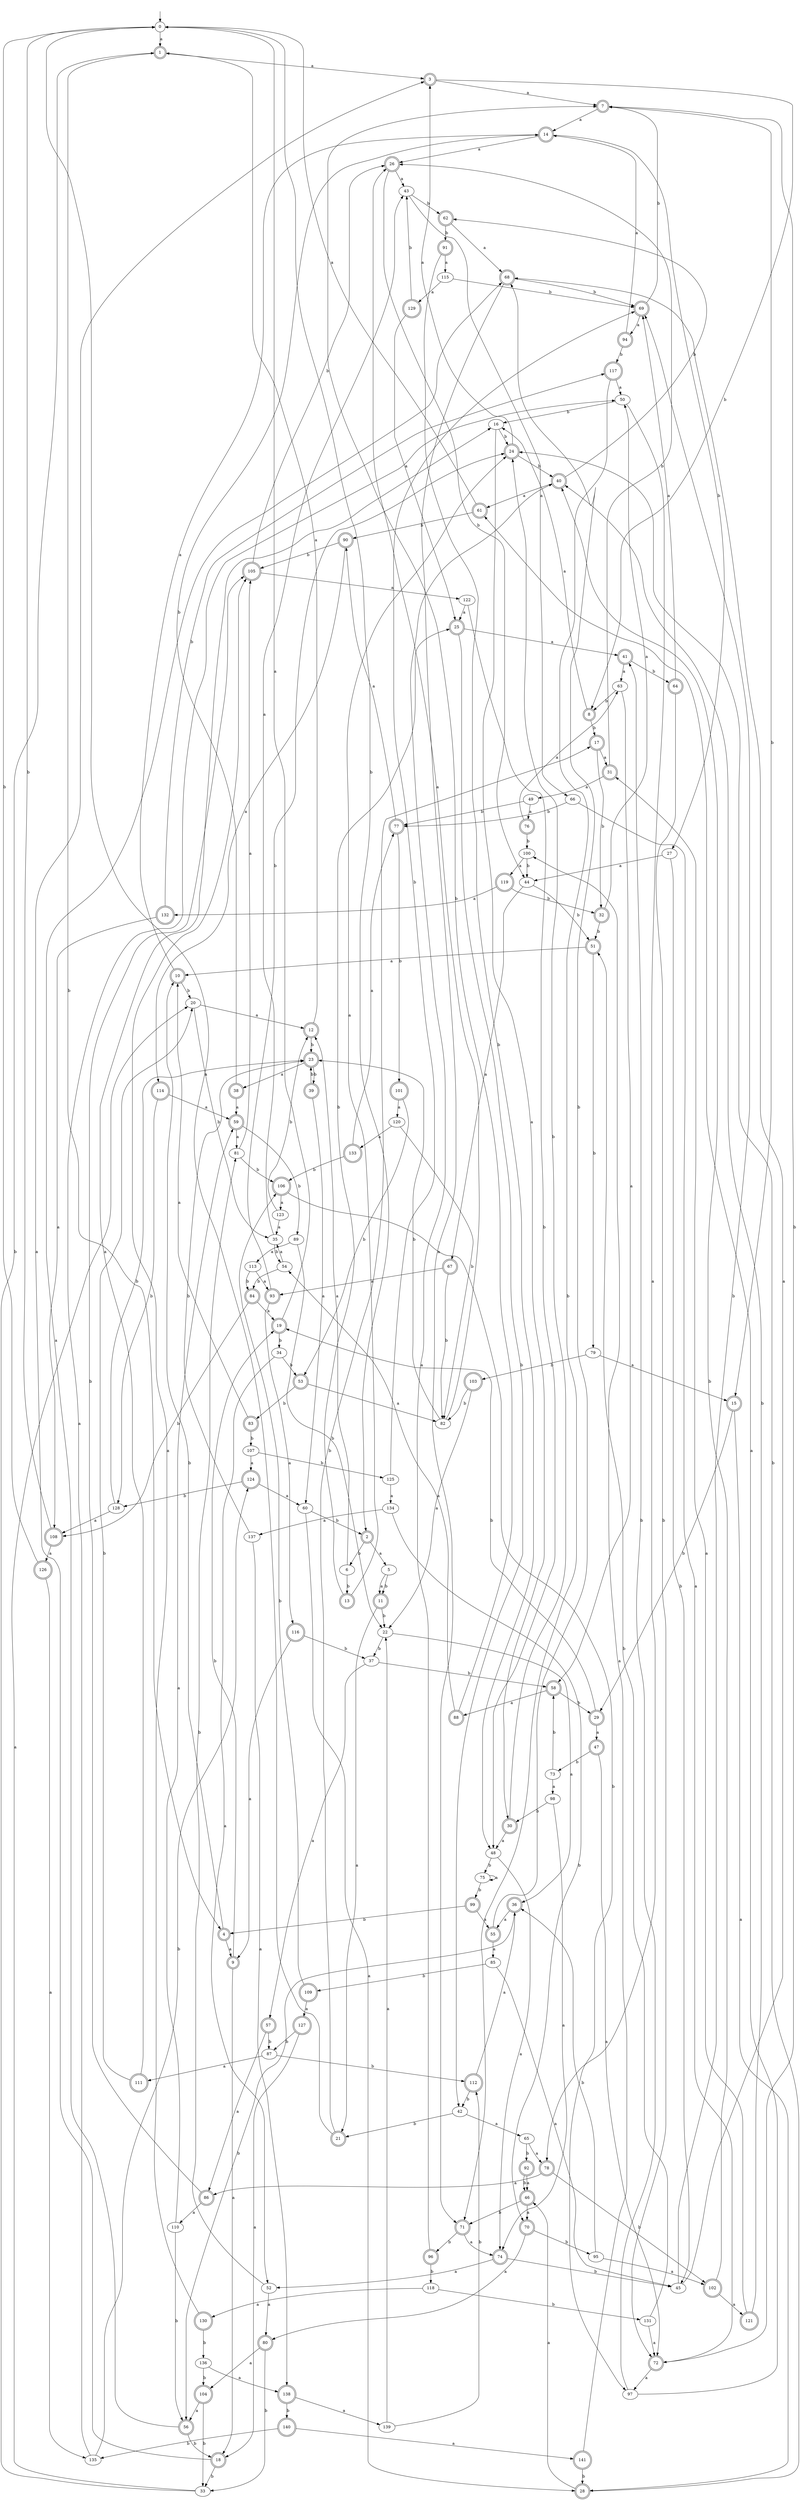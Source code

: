digraph RandomDFA {
  __start0 [label="", shape=none];
  __start0 -> 0 [label=""];
  0 [shape=circle]
  0 -> 1 [label="a"]
  0 -> 2 [label="b"]
  1 [shape=doublecircle]
  1 -> 3 [label="a"]
  1 -> 4 [label="b"]
  2 [shape=doublecircle]
  2 -> 5 [label="a"]
  2 -> 6 [label="b"]
  3 [shape=doublecircle]
  3 -> 7 [label="a"]
  3 -> 8 [label="b"]
  4 [shape=doublecircle]
  4 -> 9 [label="a"]
  4 -> 10 [label="b"]
  5
  5 -> 11 [label="a"]
  5 -> 11 [label="b"]
  6
  6 -> 12 [label="a"]
  6 -> 13 [label="b"]
  7 [shape=doublecircle]
  7 -> 14 [label="a"]
  7 -> 15 [label="b"]
  8 [shape=doublecircle]
  8 -> 16 [label="a"]
  8 -> 17 [label="b"]
  9 [shape=doublecircle]
  9 -> 18 [label="a"]
  9 -> 19 [label="b"]
  10 [shape=doublecircle]
  10 -> 14 [label="a"]
  10 -> 20 [label="b"]
  11 [shape=doublecircle]
  11 -> 21 [label="a"]
  11 -> 22 [label="b"]
  12 [shape=doublecircle]
  12 -> 1 [label="a"]
  12 -> 23 [label="b"]
  13 [shape=doublecircle]
  13 -> 24 [label="a"]
  13 -> 25 [label="b"]
  14 [shape=doublecircle]
  14 -> 26 [label="a"]
  14 -> 27 [label="b"]
  15 [shape=doublecircle]
  15 -> 28 [label="a"]
  15 -> 29 [label="b"]
  16
  16 -> 30 [label="a"]
  16 -> 24 [label="b"]
  17 [shape=doublecircle]
  17 -> 31 [label="a"]
  17 -> 32 [label="b"]
  18 [shape=doublecircle]
  18 -> 3 [label="a"]
  18 -> 33 [label="b"]
  19 [shape=doublecircle]
  19 -> 0 [label="a"]
  19 -> 34 [label="b"]
  20
  20 -> 12 [label="a"]
  20 -> 35 [label="b"]
  21 [shape=doublecircle]
  21 -> 0 [label="a"]
  21 -> 17 [label="b"]
  22
  22 -> 36 [label="a"]
  22 -> 37 [label="b"]
  23 [shape=doublecircle]
  23 -> 38 [label="a"]
  23 -> 39 [label="b"]
  24 [shape=doublecircle]
  24 -> 3 [label="a"]
  24 -> 40 [label="b"]
  25 [shape=doublecircle]
  25 -> 41 [label="a"]
  25 -> 42 [label="b"]
  26 [shape=doublecircle]
  26 -> 43 [label="a"]
  26 -> 44 [label="b"]
  27
  27 -> 44 [label="a"]
  27 -> 45 [label="b"]
  28 [shape=doublecircle]
  28 -> 46 [label="a"]
  28 -> 24 [label="b"]
  29 [shape=doublecircle]
  29 -> 47 [label="a"]
  29 -> 19 [label="b"]
  30 [shape=doublecircle]
  30 -> 48 [label="a"]
  30 -> 24 [label="b"]
  31 [shape=doublecircle]
  31 -> 49 [label="a"]
  31 -> 26 [label="b"]
  32 [shape=doublecircle]
  32 -> 50 [label="a"]
  32 -> 51 [label="b"]
  33
  33 -> 20 [label="a"]
  33 -> 1 [label="b"]
  34
  34 -> 52 [label="a"]
  34 -> 53 [label="b"]
  35
  35 -> 43 [label="a"]
  35 -> 54 [label="b"]
  36 [shape=doublecircle]
  36 -> 55 [label="a"]
  36 -> 56 [label="b"]
  37
  37 -> 57 [label="a"]
  37 -> 58 [label="b"]
  38 [shape=doublecircle]
  38 -> 59 [label="a"]
  38 -> 14 [label="b"]
  39 [shape=doublecircle]
  39 -> 60 [label="a"]
  39 -> 23 [label="b"]
  40 [shape=doublecircle]
  40 -> 61 [label="a"]
  40 -> 62 [label="b"]
  41 [shape=doublecircle]
  41 -> 63 [label="a"]
  41 -> 64 [label="b"]
  42
  42 -> 65 [label="a"]
  42 -> 21 [label="b"]
  43
  43 -> 66 [label="a"]
  43 -> 62 [label="b"]
  44
  44 -> 67 [label="a"]
  44 -> 51 [label="b"]
  45
  45 -> 68 [label="a"]
  45 -> 69 [label="b"]
  46 [shape=doublecircle]
  46 -> 70 [label="a"]
  46 -> 71 [label="b"]
  47 [shape=doublecircle]
  47 -> 72 [label="a"]
  47 -> 73 [label="b"]
  48
  48 -> 74 [label="a"]
  48 -> 75 [label="b"]
  49
  49 -> 76 [label="a"]
  49 -> 77 [label="b"]
  50
  50 -> 78 [label="a"]
  50 -> 16 [label="b"]
  51 [shape=doublecircle]
  51 -> 10 [label="a"]
  51 -> 79 [label="b"]
  52
  52 -> 80 [label="a"]
  52 -> 81 [label="b"]
  53 [shape=doublecircle]
  53 -> 82 [label="a"]
  53 -> 83 [label="b"]
  54
  54 -> 35 [label="a"]
  54 -> 84 [label="b"]
  55 [shape=doublecircle]
  55 -> 85 [label="a"]
  55 -> 68 [label="b"]
  56 [shape=doublecircle]
  56 -> 68 [label="a"]
  56 -> 18 [label="b"]
  57 [shape=doublecircle]
  57 -> 86 [label="a"]
  57 -> 87 [label="b"]
  58 [shape=doublecircle]
  58 -> 88 [label="a"]
  58 -> 29 [label="b"]
  59 [shape=doublecircle]
  59 -> 81 [label="a"]
  59 -> 89 [label="b"]
  60
  60 -> 28 [label="a"]
  60 -> 2 [label="b"]
  61 [shape=doublecircle]
  61 -> 0 [label="a"]
  61 -> 90 [label="b"]
  62 [shape=doublecircle]
  62 -> 68 [label="a"]
  62 -> 91 [label="b"]
  63
  63 -> 58 [label="a"]
  63 -> 8 [label="b"]
  64 [shape=doublecircle]
  64 -> 69 [label="a"]
  64 -> 72 [label="b"]
  65
  65 -> 78 [label="a"]
  65 -> 92 [label="b"]
  66
  66 -> 72 [label="a"]
  66 -> 77 [label="b"]
  67 [shape=doublecircle]
  67 -> 93 [label="a"]
  67 -> 82 [label="b"]
  68 [shape=doublecircle]
  68 -> 71 [label="a"]
  68 -> 69 [label="b"]
  69 [shape=doublecircle]
  69 -> 94 [label="a"]
  69 -> 7 [label="b"]
  70 [shape=doublecircle]
  70 -> 80 [label="a"]
  70 -> 95 [label="b"]
  71 [shape=doublecircle]
  71 -> 74 [label="a"]
  71 -> 96 [label="b"]
  72 [shape=doublecircle]
  72 -> 97 [label="a"]
  72 -> 7 [label="b"]
  73
  73 -> 98 [label="a"]
  73 -> 58 [label="b"]
  74 [shape=doublecircle]
  74 -> 52 [label="a"]
  74 -> 45 [label="b"]
  75
  75 -> 75 [label="a"]
  75 -> 99 [label="b"]
  76 [shape=doublecircle]
  76 -> 63 [label="a"]
  76 -> 100 [label="b"]
  77 [shape=doublecircle]
  77 -> 90 [label="a"]
  77 -> 101 [label="b"]
  78 [shape=doublecircle]
  78 -> 86 [label="a"]
  78 -> 102 [label="b"]
  79
  79 -> 15 [label="a"]
  79 -> 103 [label="b"]
  80 [shape=doublecircle]
  80 -> 104 [label="a"]
  80 -> 33 [label="b"]
  81
  81 -> 105 [label="a"]
  81 -> 106 [label="b"]
  82
  82 -> 26 [label="a"]
  82 -> 23 [label="b"]
  83 [shape=doublecircle]
  83 -> 10 [label="a"]
  83 -> 107 [label="b"]
  84 [shape=doublecircle]
  84 -> 19 [label="a"]
  84 -> 108 [label="b"]
  85
  85 -> 45 [label="a"]
  85 -> 109 [label="b"]
  86 [shape=doublecircle]
  86 -> 110 [label="a"]
  86 -> 105 [label="b"]
  87
  87 -> 111 [label="a"]
  87 -> 112 [label="b"]
  88 [shape=doublecircle]
  88 -> 54 [label="a"]
  88 -> 7 [label="b"]
  89
  89 -> 113 [label="a"]
  89 -> 22 [label="b"]
  90 [shape=doublecircle]
  90 -> 114 [label="a"]
  90 -> 105 [label="b"]
  91 [shape=doublecircle]
  91 -> 115 [label="a"]
  91 -> 48 [label="b"]
  92 [shape=doublecircle]
  92 -> 46 [label="a"]
  92 -> 46 [label="b"]
  93 [shape=doublecircle]
  93 -> 116 [label="a"]
  93 -> 24 [label="b"]
  94 [shape=doublecircle]
  94 -> 14 [label="a"]
  94 -> 117 [label="b"]
  95
  95 -> 102 [label="a"]
  95 -> 36 [label="b"]
  96 [shape=doublecircle]
  96 -> 40 [label="a"]
  96 -> 118 [label="b"]
  97
  97 -> 61 [label="a"]
  97 -> 41 [label="b"]
  98
  98 -> 74 [label="a"]
  98 -> 30 [label="b"]
  99 [shape=doublecircle]
  99 -> 55 [label="a"]
  99 -> 4 [label="b"]
  100
  100 -> 119 [label="a"]
  100 -> 44 [label="b"]
  101 [shape=doublecircle]
  101 -> 120 [label="a"]
  101 -> 53 [label="b"]
  102 [shape=doublecircle]
  102 -> 121 [label="a"]
  102 -> 40 [label="b"]
  103 [shape=doublecircle]
  103 -> 22 [label="a"]
  103 -> 82 [label="b"]
  104 [shape=doublecircle]
  104 -> 56 [label="a"]
  104 -> 33 [label="b"]
  105 [shape=doublecircle]
  105 -> 122 [label="a"]
  105 -> 26 [label="b"]
  106 [shape=doublecircle]
  106 -> 123 [label="a"]
  106 -> 97 [label="b"]
  107
  107 -> 124 [label="a"]
  107 -> 125 [label="b"]
  108 [shape=doublecircle]
  108 -> 126 [label="a"]
  108 -> 0 [label="b"]
  109 [shape=doublecircle]
  109 -> 127 [label="a"]
  109 -> 106 [label="b"]
  110
  110 -> 59 [label="a"]
  110 -> 56 [label="b"]
  111 [shape=doublecircle]
  111 -> 16 [label="a"]
  111 -> 20 [label="b"]
  112 [shape=doublecircle]
  112 -> 36 [label="a"]
  112 -> 42 [label="b"]
  113
  113 -> 93 [label="a"]
  113 -> 84 [label="b"]
  114 [shape=doublecircle]
  114 -> 59 [label="a"]
  114 -> 128 [label="b"]
  115
  115 -> 129 [label="a"]
  115 -> 69 [label="b"]
  116 [shape=doublecircle]
  116 -> 9 [label="a"]
  116 -> 37 [label="b"]
  117 [shape=doublecircle]
  117 -> 50 [label="a"]
  117 -> 71 [label="b"]
  118
  118 -> 130 [label="a"]
  118 -> 131 [label="b"]
  119 [shape=doublecircle]
  119 -> 132 [label="a"]
  119 -> 32 [label="b"]
  120
  120 -> 133 [label="a"]
  120 -> 82 [label="b"]
  121 [shape=doublecircle]
  121 -> 31 [label="a"]
  121 -> 40 [label="b"]
  122
  122 -> 25 [label="a"]
  122 -> 48 [label="b"]
  123
  123 -> 35 [label="a"]
  123 -> 12 [label="b"]
  124 [shape=doublecircle]
  124 -> 60 [label="a"]
  124 -> 128 [label="b"]
  125
  125 -> 134 [label="a"]
  125 -> 69 [label="b"]
  126 [shape=doublecircle]
  126 -> 135 [label="a"]
  126 -> 0 [label="b"]
  127 [shape=doublecircle]
  127 -> 18 [label="a"]
  127 -> 87 [label="b"]
  128
  128 -> 108 [label="a"]
  128 -> 23 [label="b"]
  129 [shape=doublecircle]
  129 -> 25 [label="a"]
  129 -> 43 [label="b"]
  130 [shape=doublecircle]
  130 -> 105 [label="a"]
  130 -> 136 [label="b"]
  131
  131 -> 72 [label="a"]
  131 -> 51 [label="b"]
  132 [shape=doublecircle]
  132 -> 108 [label="a"]
  132 -> 117 [label="b"]
  133 [shape=doublecircle]
  133 -> 77 [label="a"]
  133 -> 106 [label="b"]
  134
  134 -> 137 [label="a"]
  134 -> 70 [label="b"]
  135
  135 -> 50 [label="a"]
  135 -> 124 [label="b"]
  136
  136 -> 138 [label="a"]
  136 -> 104 [label="b"]
  137
  137 -> 138 [label="a"]
  137 -> 23 [label="b"]
  138 [shape=doublecircle]
  138 -> 139 [label="a"]
  138 -> 140 [label="b"]
  139
  139 -> 22 [label="a"]
  139 -> 112 [label="b"]
  140 [shape=doublecircle]
  140 -> 141 [label="a"]
  140 -> 135 [label="b"]
  141 [shape=doublecircle]
  141 -> 100 [label="a"]
  141 -> 28 [label="b"]
}
